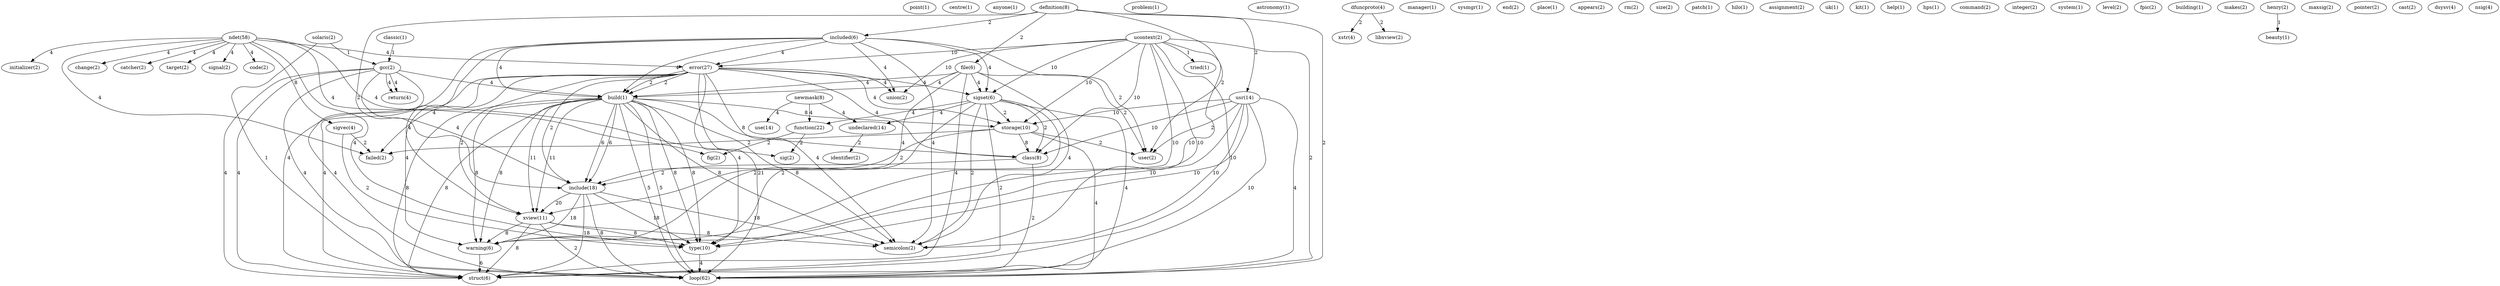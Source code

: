 digraph G {
  point [ label="point(1)" ];
  centre [ label="centre(1)" ];
  anyone [ label="anyone(1)" ];
  ndet [ label="ndet(58)" ];
  initializer [ label="initializer(2)" ];
  change [ label="change(2)" ];
  catcher [ label="catcher(2)" ];
  target [ label="target(2)" ];
  signal [ label="signal(2)" ];
  error [ label="error(27)" ];
  code [ label="code(2)" ];
  sigvec [ label="sigvec(4)" ];
  failed [ label="failed(2)" ];
  type [ label="type(10)" ];
  sig [ label="sig(2)" ];
  fig [ label="fig(2)" ];
  problem [ label="problem(1)" ];
  astronomy [ label="astronomy(1)" ];
  dfuncproto [ label="dfuncproto(4)" ];
  xstr [ label="xstr(4)" ];
  libxview [ label="libxview(2)" ];
  newmask [ label="newmask(8)" ];
  use [ label="use(14)" ];
  function [ label="function(22)" ];
  undeclared [ label="undeclared(14)" ];
  manager [ label="manager(1)" ];
  sysmgr [ label="sysmgr(1)" ];
  end [ label="end(2)" ];
  place [ label="place(1)" ];
  definition [ label="definition(8)" ];
  included [ label="included(6)" ];
  file [ label="file(6)" ];
  usr [ label="usr(14)" ];
  user [ label="user(2)" ];
  include [ label="include(18)" ];
  loop [ label="loop(62)" ];
  appears [ label="appears(2)" ];
  rm [ label="rm(2)" ];
  size [ label="size(2)" ];
  patch [ label="patch(1)" ];
  hilo [ label="hilo(1)" ];
  assignment [ label="assignment(2)" ];
  ucontext [ label="ucontext(2)" ];
  tried [ label="tried(1)" ];
  union [ label="union(2)" ];
  sigset [ label="sigset(6)" ];
  storage [ label="storage(10)" ];
  class [ label="class(8)" ];
  semicolon [ label="semicolon(2)" ];
  warning [ label="warning(6)" ];
  struct [ label="struct(6)" ];
  build [ label="build(2)" ];
  build [ label="build(1)" ];
  xview [ label="xview(11)" ];
  uk [ label="uk(1)" ];
  kit [ label="kit(1)" ];
  help [ label="help(2)" ];
  help [ label="help(1)" ];
  hps [ label="hps(1)" ];
  command [ label="command(2)" ];
  integer [ label="integer(2)" ];
  gcc [ label="gcc(1)" ];
  return [ label="return(4)" ];
  system [ label="system(1)" ];
  level [ label="level(2)" ];
  fpic [ label="fpic(2)" ];
  building [ label="building(1)" ];
  classic [ label="classic(1)" ];
  gcc [ label="gcc(2)" ];
  makes [ label="makes(2)" ];
  solaris [ label="solaris(2)" ];
  identifier [ label="identifier(2)" ];
  henry [ label="henry(2)" ];
  beauty [ label="beauty(1)" ];
  maxsig [ label="maxsig(2)" ];
  pointer [ label="pointer(2)" ];
  cast [ label="cast(2)" ];
  dsysv [ label="dsysv(4)" ];
  nsig [ label="nsig(4)" ];
  ndet -> initializer [ label="4" ];
  ndet -> change [ label="4" ];
  ndet -> catcher [ label="4" ];
  ndet -> target [ label="4" ];
  ndet -> signal [ label="4" ];
  ndet -> error [ label="4" ];
  ndet -> code [ label="4" ];
  ndet -> sigvec [ label="8" ];
  ndet -> failed [ label="4" ];
  ndet -> type [ label="4" ];
  ndet -> sig [ label="4" ];
  ndet -> fig [ label="4" ];
  dfuncproto -> xstr [ label="2" ];
  dfuncproto -> libxview [ label="2" ];
  newmask -> use [ label="4" ];
  newmask -> function [ label="4" ];
  newmask -> undeclared [ label="4" ];
  definition -> included [ label="2" ];
  definition -> file [ label="2" ];
  definition -> usr [ label="2" ];
  definition -> user [ label="2" ];
  definition -> include [ label="2" ];
  definition -> loop [ label="2" ];
  ucontext -> tried [ label="1" ];
  ucontext -> error [ label="10" ];
  ucontext -> union [ label="10" ];
  ucontext -> sigset [ label="10" ];
  ucontext -> storage [ label="10" ];
  ucontext -> class [ label="10" ];
  ucontext -> type [ label="10" ];
  ucontext -> loop [ label="2" ];
  ucontext -> semicolon [ label="10" ];
  ucontext -> warning [ label="10" ];
  ucontext -> struct [ label="10" ];
  included -> error [ label="4" ];
  included -> union [ label="4" ];
  included -> sigset [ label="4" ];
  included -> build [ label="4" ];
  included -> user [ label="2" ];
  included -> build [ label="4" ];
  included -> xview [ label="4" ];
  included -> semicolon [ label="4" ];
  included -> struct [ label="4" ];
  error -> union [ label="4" ];
  error -> sigset [ label="4" ];
  error -> build [ label="2" ];
  error -> storage [ label="4" ];
  error -> class [ label="4" ];
  error -> failed [ label="4" ];
  error -> build [ label="2" ];
  error -> include [ label="2" ];
  error -> xview [ label="2" ];
  error -> type [ label="4" ];
  error -> loop [ label="21" ];
  error -> semicolon [ label="4" ];
  error -> warning [ label="4" ];
  error -> struct [ label="4" ];
  file -> sigset [ label="4" ];
  file -> build [ label="4" ];
  file -> user [ label="2" ];
  file -> build [ label="4" ];
  file -> xview [ label="4" ];
  file -> semicolon [ label="4" ];
  file -> struct [ label="4" ];
  sigset -> function [ label="4" ];
  sigset -> storage [ label="2" ];
  sigset -> class [ label="2" ];
  sigset -> undeclared [ label="4" ];
  sigset -> type [ label="2" ];
  sigset -> loop [ label="4" ];
  sigset -> semicolon [ label="2" ];
  sigset -> warning [ label="2" ];
  sigset -> struct [ label="2" ];
  usr -> storage [ label="10" ];
  usr -> user [ label="2" ];
  usr -> class [ label="10" ];
  usr -> type [ label="10" ];
  usr -> loop [ label="4" ];
  usr -> semicolon [ label="10" ];
  usr -> warning [ label="10" ];
  usr -> struct [ label="10" ];
  function -> sig [ label="2" ];
  function -> fig [ label="2" ];
  build -> storage [ label="8" ];
  build -> class [ label="8" ];
  build -> include [ label="6" ];
  build -> xview [ label="11" ];
  build -> type [ label="8" ];
  build -> loop [ label="5" ];
  build -> semicolon [ label="8" ];
  build -> warning [ label="8" ];
  build -> struct [ label="8" ];
  sigvec -> failed [ label="2" ];
  sigvec -> type [ label="2" ];
  storage -> user [ label="2" ];
  storage -> class [ label="8" ];
  storage -> failed [ label="2" ];
  storage -> include [ label="2" ];
  storage -> loop [ label="4" ];
  gcc -> build [ label="4" ];
  gcc -> include [ label="4" ];
  gcc -> loop [ label="4" ];
  gcc -> return [ label="4" ];
  gcc -> struct [ label="4" ];
  class -> include [ label="2" ];
  class -> loop [ label="2" ];
  build -> include [ label="6" ];
  build -> xview [ label="11" ];
  build -> type [ label="8" ];
  build -> loop [ label="5" ];
  build -> semicolon [ label="8" ];
  build -> warning [ label="8" ];
  build -> struct [ label="8" ];
  include -> xview [ label="20" ];
  include -> type [ label="18" ];
  include -> loop [ label="8" ];
  include -> semicolon [ label="18" ];
  include -> warning [ label="18" ];
  include -> struct [ label="18" ];
  classic -> gcc [ label="1" ];
  xview -> type [ label="8" ];
  xview -> loop [ label="2" ];
  xview -> semicolon [ label="8" ];
  xview -> warning [ label="8" ];
  xview -> struct [ label="8" ];
  solaris -> gcc [ label="1" ];
  solaris -> loop [ label="1" ];
  undeclared -> identifier [ label="2" ];
  type -> loop [ label="4" ];
  henry -> beauty [ label="1" ];
  gcc -> loop [ label="4" ];
  gcc -> return [ label="4" ];
  gcc -> struct [ label="4" ];
  warning -> struct [ label="6" ];
}

